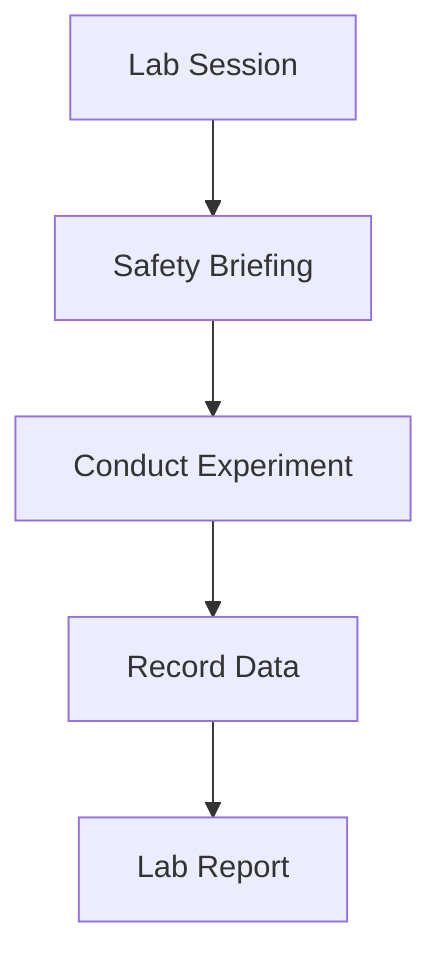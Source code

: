 flowchart TD
    Lab[Lab Session] --> Safety[Safety Briefing]
    Safety --> Experiment[Conduct Experiment]
    Experiment --> Record[Record Data]
    Record --> Report[Lab Report]